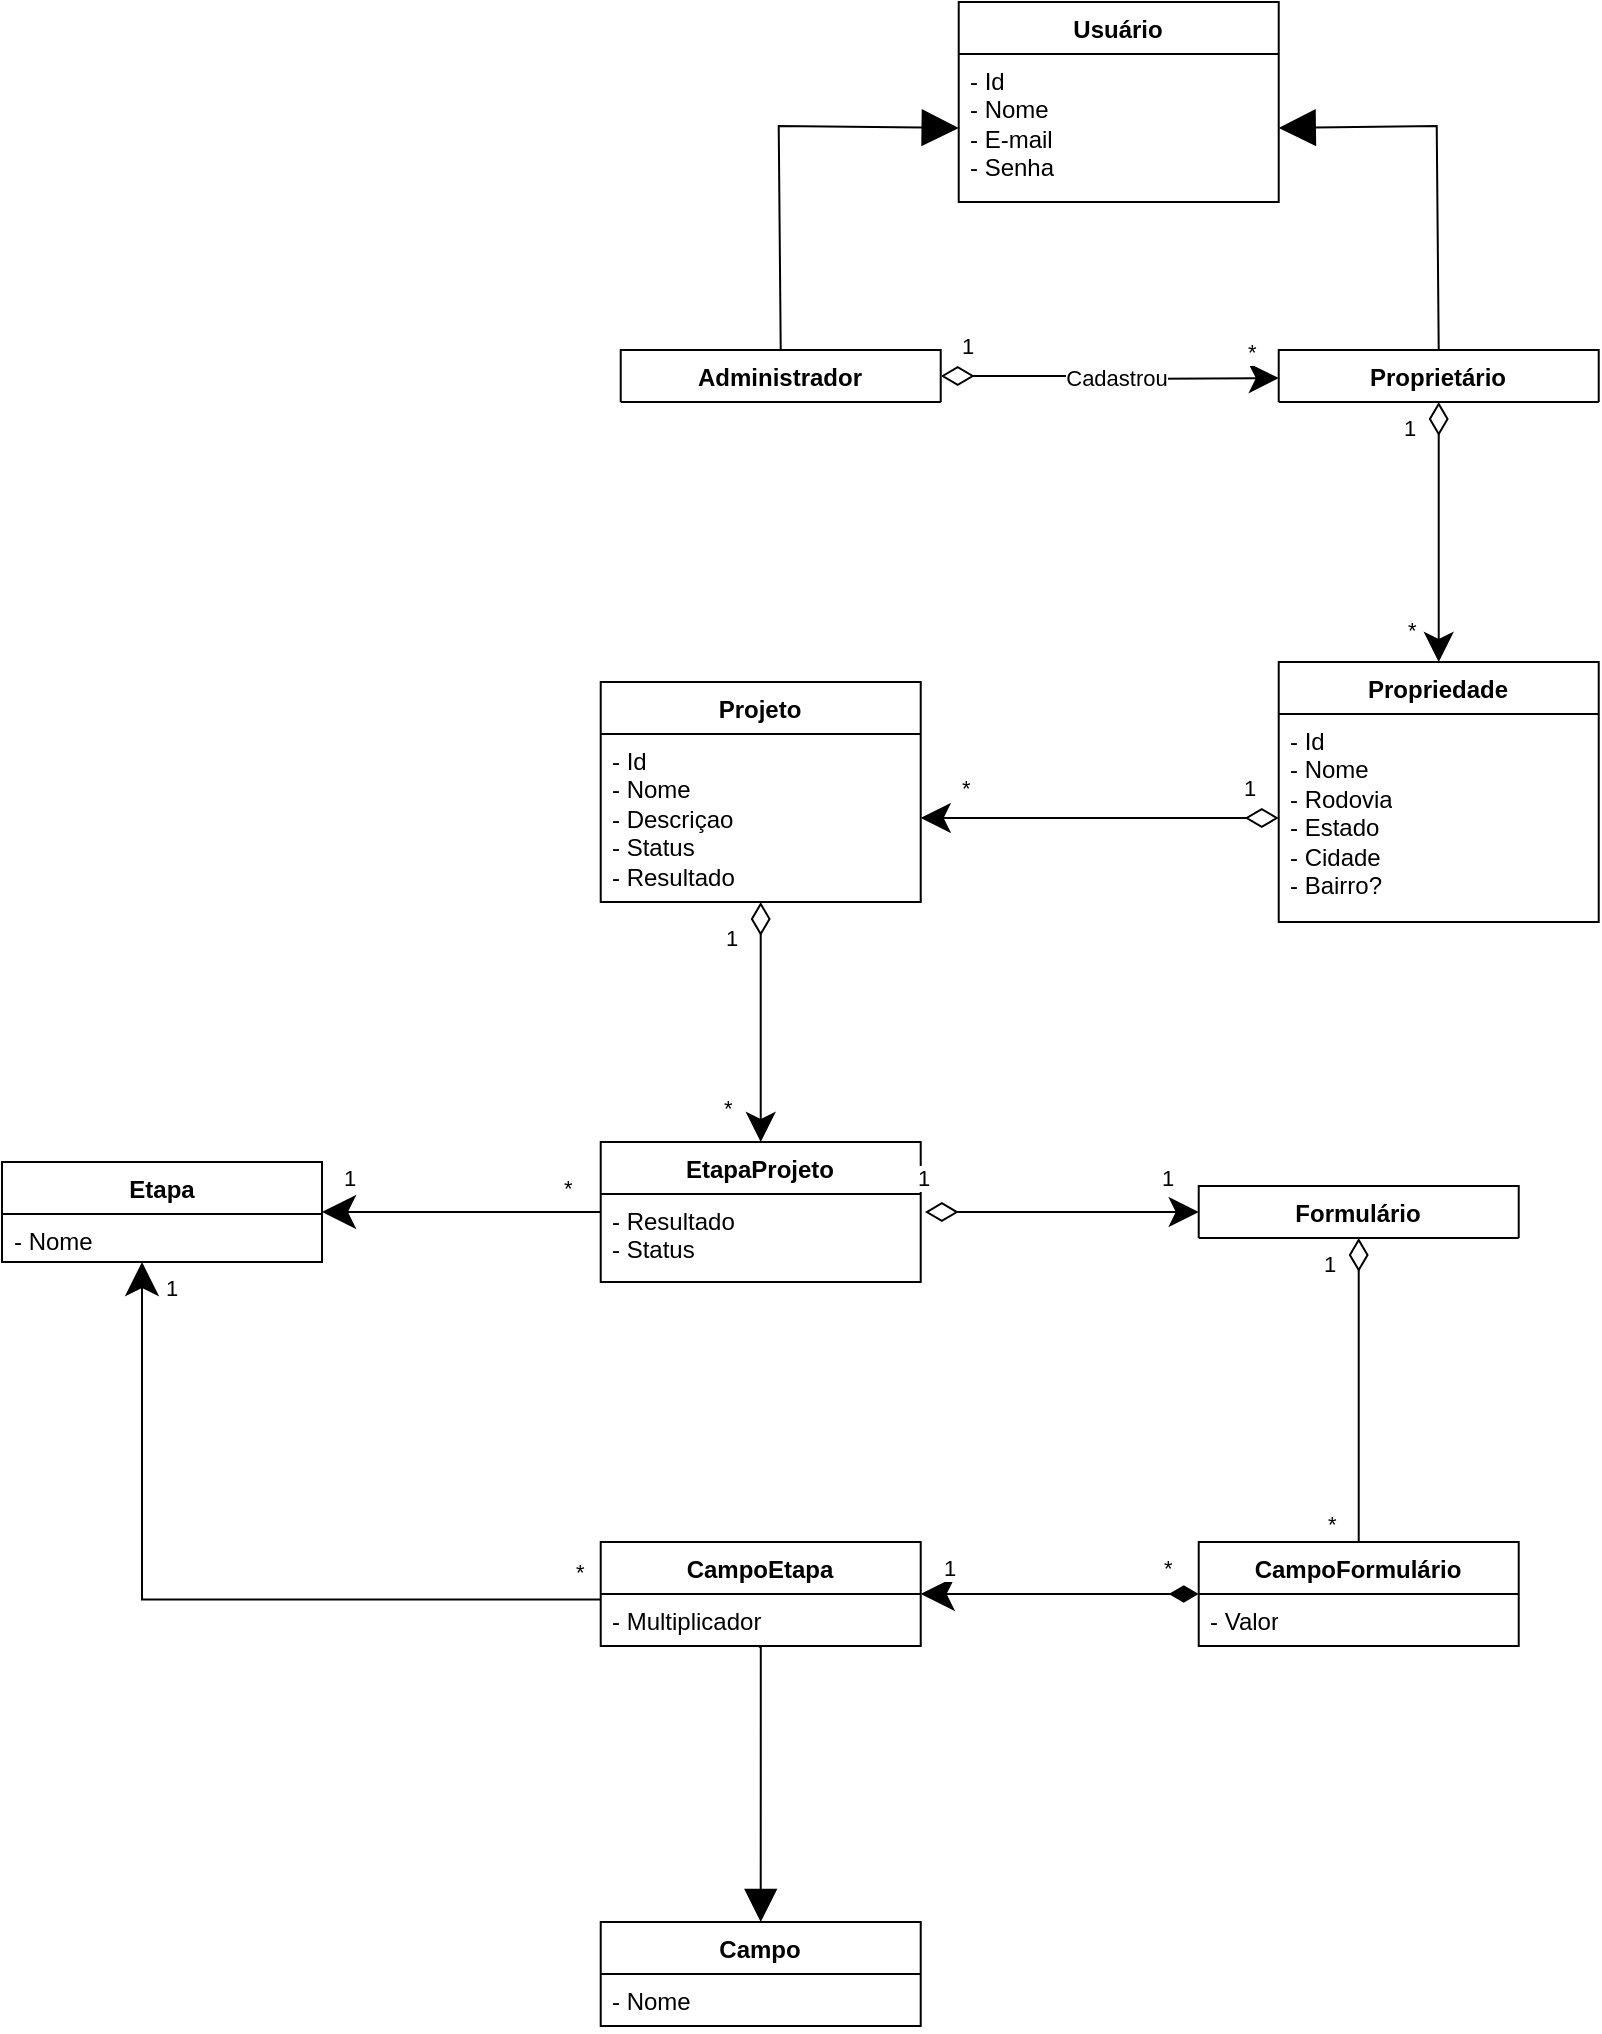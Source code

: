 <mxfile version="22.1.4" type="device">
  <diagram name="Página-1" id="hyFOOFvA3L4vlTbARbdD">
    <mxGraphModel dx="1032" dy="584" grid="1" gridSize="10" guides="1" tooltips="1" connect="1" arrows="1" fold="1" page="1" pageScale="1" pageWidth="827" pageHeight="1169" math="0" shadow="0">
      <root>
        <mxCell id="0" />
        <mxCell id="1" parent="0" />
        <mxCell id="aVkqmfyQWUKvA065QXOJ-1" value="Usuário" style="swimlane;fontStyle=1;align=center;verticalAlign=top;childLayout=stackLayout;horizontal=1;startSize=26;horizontalStack=0;resizeParent=1;resizeParentMax=0;resizeLast=0;collapsible=1;marginBottom=0;whiteSpace=wrap;html=1;" parent="1" vertex="1">
          <mxGeometry x="492.36" y="40" width="160" height="100" as="geometry">
            <mxRectangle x="270" y="190" width="100" height="30" as="alternateBounds" />
          </mxGeometry>
        </mxCell>
        <mxCell id="aVkqmfyQWUKvA065QXOJ-2" value="- Id&lt;br&gt;- Nome&lt;br&gt;- E-mail&lt;br&gt;- Senha" style="text;strokeColor=none;fillColor=none;align=left;verticalAlign=top;spacingLeft=4;spacingRight=4;overflow=hidden;rotatable=0;points=[[0,0.5],[1,0.5]];portConstraint=eastwest;whiteSpace=wrap;html=1;" parent="aVkqmfyQWUKvA065QXOJ-1" vertex="1">
          <mxGeometry y="26" width="160" height="74" as="geometry" />
        </mxCell>
        <mxCell id="k0bJGaQDSedaESL4fua4-7" value="" style="endArrow=block;endSize=16;endFill=1;html=1;rounded=0;entryX=1;entryY=0.5;entryDx=0;entryDy=0;exitX=0.5;exitY=0;exitDx=0;exitDy=0;" parent="1" source="k0bJGaQDSedaESL4fua4-38" target="aVkqmfyQWUKvA065QXOJ-2" edge="1">
          <mxGeometry width="160" relative="1" as="geometry">
            <mxPoint x="732.36" y="210" as="sourcePoint" />
            <mxPoint x="712.36" y="420" as="targetPoint" />
            <Array as="points">
              <mxPoint x="731.36" y="102" />
            </Array>
          </mxGeometry>
        </mxCell>
        <mxCell id="k0bJGaQDSedaESL4fua4-8" value="" style="endArrow=block;endSize=16;endFill=1;html=1;rounded=0;entryX=0;entryY=0.5;entryDx=0;entryDy=0;exitX=0.5;exitY=0;exitDx=0;exitDy=0;" parent="1" source="k0bJGaQDSedaESL4fua4-83" target="aVkqmfyQWUKvA065QXOJ-2" edge="1">
          <mxGeometry width="160" relative="1" as="geometry">
            <mxPoint x="402.36" y="210" as="sourcePoint" />
            <mxPoint x="312.36" y="93" as="targetPoint" />
            <Array as="points">
              <mxPoint x="402.36" y="102" />
            </Array>
          </mxGeometry>
        </mxCell>
        <mxCell id="k0bJGaQDSedaESL4fua4-9" value="Propriedade" style="swimlane;fontStyle=1;align=center;verticalAlign=top;childLayout=stackLayout;horizontal=1;startSize=26;horizontalStack=0;resizeParent=1;resizeParentMax=0;resizeLast=0;collapsible=1;marginBottom=0;whiteSpace=wrap;html=1;" parent="1" vertex="1">
          <mxGeometry x="652.36" y="370" width="160" height="130" as="geometry" />
        </mxCell>
        <mxCell id="k0bJGaQDSedaESL4fua4-10" value="- Id&lt;br&gt;- Nome&lt;br&gt;- Rodovia&lt;br&gt;- Estado&lt;br&gt;- Cidade&lt;br&gt;- Bairro?" style="text;strokeColor=none;fillColor=none;align=left;verticalAlign=top;spacingLeft=4;spacingRight=4;overflow=hidden;rotatable=0;points=[[0,0.5],[1,0.5]];portConstraint=eastwest;whiteSpace=wrap;html=1;" parent="k0bJGaQDSedaESL4fua4-9" vertex="1">
          <mxGeometry y="26" width="160" height="104" as="geometry" />
        </mxCell>
        <mxCell id="k0bJGaQDSedaESL4fua4-22" value="Cadastrou" style="endArrow=classic;html=1;endSize=12;startArrow=diamondThin;startSize=14;startFill=0;edgeStyle=orthogonalEdgeStyle;rounded=0;exitX=1;exitY=0.5;exitDx=0;exitDy=0;entryX=0;entryY=0.5;entryDx=0;entryDy=0;endFill=1;" parent="1" source="k0bJGaQDSedaESL4fua4-83" edge="1">
          <mxGeometry x="0.042" relative="1" as="geometry">
            <mxPoint x="508.36" y="228" as="sourcePoint" />
            <mxPoint x="652.36" y="228" as="targetPoint" />
            <Array as="points" />
            <mxPoint as="offset" />
          </mxGeometry>
        </mxCell>
        <mxCell id="k0bJGaQDSedaESL4fua4-23" value="1" style="edgeLabel;resizable=0;html=1;align=left;verticalAlign=top;" parent="k0bJGaQDSedaESL4fua4-22" connectable="0" vertex="1">
          <mxGeometry x="-1" relative="1" as="geometry">
            <mxPoint x="9" y="-28" as="offset" />
          </mxGeometry>
        </mxCell>
        <mxCell id="k0bJGaQDSedaESL4fua4-26" value="*" style="edgeLabel;resizable=0;html=1;align=left;verticalAlign=top;" parent="1" connectable="0" vertex="1">
          <mxGeometry x="633.36" y="200" as="geometry">
            <mxPoint x="2" y="2" as="offset" />
          </mxGeometry>
        </mxCell>
        <mxCell id="k0bJGaQDSedaESL4fua4-38" value="Proprietário" style="swimlane;fontStyle=1;align=center;verticalAlign=top;childLayout=stackLayout;horizontal=1;startSize=26;horizontalStack=0;resizeParent=1;resizeParentMax=0;resizeLast=0;collapsible=1;marginBottom=0;whiteSpace=wrap;html=1;" parent="1" vertex="1">
          <mxGeometry x="652.36" y="214" width="160" height="26" as="geometry">
            <mxRectangle x="489" y="160" width="100" height="30" as="alternateBounds" />
          </mxGeometry>
        </mxCell>
        <mxCell id="k0bJGaQDSedaESL4fua4-43" value="Projeto" style="swimlane;fontStyle=1;align=center;verticalAlign=top;childLayout=stackLayout;horizontal=1;startSize=26;horizontalStack=0;resizeParent=1;resizeParentMax=0;resizeLast=0;collapsible=1;marginBottom=0;whiteSpace=wrap;html=1;" parent="1" vertex="1">
          <mxGeometry x="313.36" y="380" width="160" height="110" as="geometry" />
        </mxCell>
        <mxCell id="k0bJGaQDSedaESL4fua4-44" value="- Id&lt;br&gt;- Nome&lt;br&gt;- Descriçao&lt;br&gt;- Status&lt;br&gt;- Resultado" style="text;strokeColor=none;fillColor=none;align=left;verticalAlign=top;spacingLeft=4;spacingRight=4;overflow=hidden;rotatable=0;points=[[0,0.5],[1,0.5]];portConstraint=eastwest;whiteSpace=wrap;html=1;" parent="k0bJGaQDSedaESL4fua4-43" vertex="1">
          <mxGeometry y="26" width="160" height="84" as="geometry" />
        </mxCell>
        <mxCell id="k0bJGaQDSedaESL4fua4-51" value="Formulário" style="swimlane;fontStyle=1;align=center;verticalAlign=top;childLayout=stackLayout;horizontal=1;startSize=26;horizontalStack=0;resizeParent=1;resizeParentMax=0;resizeLast=0;collapsible=1;marginBottom=0;whiteSpace=wrap;html=1;" parent="1" vertex="1">
          <mxGeometry x="612.36" y="632" width="160" height="26" as="geometry" />
        </mxCell>
        <mxCell id="k0bJGaQDSedaESL4fua4-55" value="CampoFormulário" style="swimlane;fontStyle=1;align=center;verticalAlign=top;childLayout=stackLayout;horizontal=1;startSize=26;horizontalStack=0;resizeParent=1;resizeParentMax=0;resizeLast=0;collapsible=1;marginBottom=0;whiteSpace=wrap;html=1;" parent="1" vertex="1">
          <mxGeometry x="612.36" y="810" width="160" height="52" as="geometry" />
        </mxCell>
        <mxCell id="k0bJGaQDSedaESL4fua4-56" value="- Valor" style="text;strokeColor=none;fillColor=none;align=left;verticalAlign=top;spacingLeft=4;spacingRight=4;overflow=hidden;rotatable=0;points=[[0,0.5],[1,0.5]];portConstraint=eastwest;whiteSpace=wrap;html=1;" parent="k0bJGaQDSedaESL4fua4-55" vertex="1">
          <mxGeometry y="26" width="160" height="26" as="geometry" />
        </mxCell>
        <mxCell id="k0bJGaQDSedaESL4fua4-59" value="EtapaProjeto" style="swimlane;fontStyle=1;align=center;verticalAlign=top;childLayout=stackLayout;horizontal=1;startSize=26;horizontalStack=0;resizeParent=1;resizeParentMax=0;resizeLast=0;collapsible=1;marginBottom=0;whiteSpace=wrap;html=1;" parent="1" vertex="1">
          <mxGeometry x="313.36" y="610" width="160" height="70" as="geometry" />
        </mxCell>
        <mxCell id="k0bJGaQDSedaESL4fua4-60" value="- Resultado&lt;br&gt;- Status" style="text;strokeColor=none;fillColor=none;align=left;verticalAlign=top;spacingLeft=4;spacingRight=4;overflow=hidden;rotatable=0;points=[[0,0.5],[1,0.5]];portConstraint=eastwest;whiteSpace=wrap;html=1;" parent="k0bJGaQDSedaESL4fua4-59" vertex="1">
          <mxGeometry y="26" width="160" height="44" as="geometry" />
        </mxCell>
        <mxCell id="k0bJGaQDSedaESL4fua4-63" value="Campo" style="swimlane;fontStyle=1;align=center;verticalAlign=top;childLayout=stackLayout;horizontal=1;startSize=26;horizontalStack=0;resizeParent=1;resizeParentMax=0;resizeLast=0;collapsible=1;marginBottom=0;whiteSpace=wrap;html=1;" parent="1" vertex="1">
          <mxGeometry x="313.36" y="1000" width="160" height="52" as="geometry" />
        </mxCell>
        <mxCell id="k0bJGaQDSedaESL4fua4-64" value="- Nome" style="text;strokeColor=none;fillColor=none;align=left;verticalAlign=top;spacingLeft=4;spacingRight=4;overflow=hidden;rotatable=0;points=[[0,0.5],[1,0.5]];portConstraint=eastwest;whiteSpace=wrap;html=1;" parent="k0bJGaQDSedaESL4fua4-63" vertex="1">
          <mxGeometry y="26" width="160" height="26" as="geometry" />
        </mxCell>
        <mxCell id="k0bJGaQDSedaESL4fua4-67" value="CampoEtapa" style="swimlane;fontStyle=1;align=center;verticalAlign=top;childLayout=stackLayout;horizontal=1;startSize=26;horizontalStack=0;resizeParent=1;resizeParentMax=0;resizeLast=0;collapsible=1;marginBottom=0;whiteSpace=wrap;html=1;" parent="1" vertex="1">
          <mxGeometry x="313.36" y="810" width="160" height="52" as="geometry" />
        </mxCell>
        <mxCell id="k0bJGaQDSedaESL4fua4-68" value="- Multiplicador" style="text;strokeColor=none;fillColor=none;align=left;verticalAlign=top;spacingLeft=4;spacingRight=4;overflow=hidden;rotatable=0;points=[[0,0.5],[1,0.5]];portConstraint=eastwest;whiteSpace=wrap;html=1;" parent="k0bJGaQDSedaESL4fua4-67" vertex="1">
          <mxGeometry y="26" width="160" height="26" as="geometry" />
        </mxCell>
        <mxCell id="k0bJGaQDSedaESL4fua4-77" value="" style="endArrow=classic;html=1;endSize=12;startArrow=diamondThin;startSize=14;startFill=0;edgeStyle=orthogonalEdgeStyle;rounded=0;entryX=0.5;entryY=0;entryDx=0;entryDy=0;exitX=0.5;exitY=1;exitDx=0;exitDy=0;endFill=1;" parent="1" source="k0bJGaQDSedaESL4fua4-38" target="k0bJGaQDSedaESL4fua4-9" edge="1">
          <mxGeometry x="0.042" relative="1" as="geometry">
            <mxPoint x="732.04" y="270.132" as="sourcePoint" />
            <mxPoint x="827.36" y="320" as="targetPoint" />
            <Array as="points" />
            <mxPoint as="offset" />
          </mxGeometry>
        </mxCell>
        <mxCell id="k0bJGaQDSedaESL4fua4-78" value="1" style="edgeLabel;resizable=0;html=1;align=left;verticalAlign=top;" parent="k0bJGaQDSedaESL4fua4-77" connectable="0" vertex="1">
          <mxGeometry x="-1" relative="1" as="geometry">
            <mxPoint x="-19" as="offset" />
          </mxGeometry>
        </mxCell>
        <mxCell id="k0bJGaQDSedaESL4fua4-79" value="*" style="edgeLabel;resizable=0;html=1;align=left;verticalAlign=top;" parent="1" connectable="0" vertex="1">
          <mxGeometry x="723.04" y="280.132" as="geometry">
            <mxPoint x="-8" y="61" as="offset" />
          </mxGeometry>
        </mxCell>
        <mxCell id="k0bJGaQDSedaESL4fua4-80" value="Etapa" style="swimlane;fontStyle=1;align=center;verticalAlign=top;childLayout=stackLayout;horizontal=1;startSize=26;horizontalStack=0;resizeParent=1;resizeParentMax=0;resizeLast=0;collapsible=1;marginBottom=0;whiteSpace=wrap;html=1;" parent="1" vertex="1">
          <mxGeometry x="14" y="620" width="160" height="50" as="geometry" />
        </mxCell>
        <mxCell id="k0bJGaQDSedaESL4fua4-81" value="- Nome" style="text;strokeColor=none;fillColor=none;align=left;verticalAlign=top;spacingLeft=4;spacingRight=4;overflow=hidden;rotatable=0;points=[[0,0.5],[1,0.5]];portConstraint=eastwest;whiteSpace=wrap;html=1;" parent="k0bJGaQDSedaESL4fua4-80" vertex="1">
          <mxGeometry y="26" width="160" height="24" as="geometry" />
        </mxCell>
        <mxCell id="k0bJGaQDSedaESL4fua4-83" value="Administrador" style="swimlane;fontStyle=1;align=center;verticalAlign=top;childLayout=stackLayout;horizontal=1;startSize=26;horizontalStack=0;resizeParent=1;resizeParentMax=0;resizeLast=0;collapsible=1;marginBottom=0;whiteSpace=wrap;html=1;" parent="1" vertex="1">
          <mxGeometry x="323.36" y="214" width="160" height="26" as="geometry">
            <mxRectangle x="489" y="160" width="100" height="30" as="alternateBounds" />
          </mxGeometry>
        </mxCell>
        <mxCell id="k0bJGaQDSedaESL4fua4-86" value="" style="endArrow=classic;html=1;endSize=12;startArrow=diamondThin;startSize=14;startFill=0;edgeStyle=orthogonalEdgeStyle;rounded=0;exitX=0;exitY=0.5;exitDx=0;exitDy=0;entryX=1;entryY=0.5;entryDx=0;entryDy=0;endFill=1;" parent="1" source="k0bJGaQDSedaESL4fua4-10" target="k0bJGaQDSedaESL4fua4-44" edge="1">
          <mxGeometry relative="1" as="geometry">
            <mxPoint x="463.36" y="530" as="sourcePoint" />
            <mxPoint x="583.36" y="630" as="targetPoint" />
          </mxGeometry>
        </mxCell>
        <mxCell id="k0bJGaQDSedaESL4fua4-87" value="1" style="edgeLabel;resizable=0;html=1;align=left;verticalAlign=top;" parent="k0bJGaQDSedaESL4fua4-86" connectable="0" vertex="1">
          <mxGeometry x="-1" relative="1" as="geometry">
            <mxPoint x="-19" y="-28" as="offset" />
          </mxGeometry>
        </mxCell>
        <mxCell id="k0bJGaQDSedaESL4fua4-89" value="*" style="edgeLabel;resizable=0;html=1;align=left;verticalAlign=top;" parent="1" connectable="0" vertex="1">
          <mxGeometry x="492.36" y="420" as="geometry" />
        </mxCell>
        <mxCell id="k0bJGaQDSedaESL4fua4-92" value="" style="endArrow=classic;html=1;endSize=12;startArrow=diamondThin;startSize=14;startFill=0;edgeStyle=orthogonalEdgeStyle;rounded=0;exitX=1.013;exitY=0.205;exitDx=0;exitDy=0;entryX=0;entryY=0.5;entryDx=0;entryDy=0;exitPerimeter=0;endFill=1;" parent="1" source="k0bJGaQDSedaESL4fua4-60" target="k0bJGaQDSedaESL4fua4-51" edge="1">
          <mxGeometry relative="1" as="geometry">
            <mxPoint x="577.36" y="720" as="sourcePoint" />
            <mxPoint x="398.36" y="720" as="targetPoint" />
          </mxGeometry>
        </mxCell>
        <mxCell id="k0bJGaQDSedaESL4fua4-95" value="" style="endArrow=none;html=1;endSize=12;startArrow=diamondThin;startSize=14;startFill=0;edgeStyle=orthogonalEdgeStyle;rounded=0;exitX=0.5;exitY=1;exitDx=0;exitDy=0;entryX=0.5;entryY=0;entryDx=0;entryDy=0;endFill=0;" parent="1" source="k0bJGaQDSedaESL4fua4-51" target="k0bJGaQDSedaESL4fua4-55" edge="1">
          <mxGeometry relative="1" as="geometry">
            <mxPoint x="563.36" y="740" as="sourcePoint" />
            <mxPoint x="734.36" y="740" as="targetPoint" />
          </mxGeometry>
        </mxCell>
        <mxCell id="k0bJGaQDSedaESL4fua4-96" value="1" style="edgeLabel;resizable=0;html=1;align=left;verticalAlign=top;" parent="k0bJGaQDSedaESL4fua4-95" connectable="0" vertex="1">
          <mxGeometry x="-1" relative="1" as="geometry">
            <mxPoint x="-19" as="offset" />
          </mxGeometry>
        </mxCell>
        <mxCell id="k0bJGaQDSedaESL4fua4-98" value="" style="endArrow=diamondThin;html=1;endSize=12;startArrow=classic;startSize=14;startFill=1;edgeStyle=orthogonalEdgeStyle;rounded=0;exitX=1;exitY=0.5;exitDx=0;exitDy=0;entryX=0;entryY=0.5;entryDx=0;entryDy=0;endFill=1;" parent="1" source="k0bJGaQDSedaESL4fua4-67" target="k0bJGaQDSedaESL4fua4-55" edge="1">
          <mxGeometry relative="1" as="geometry">
            <mxPoint x="563.36" y="790" as="sourcePoint" />
            <mxPoint x="623.36" y="820" as="targetPoint" />
          </mxGeometry>
        </mxCell>
        <mxCell id="k0bJGaQDSedaESL4fua4-101" value="" style="endArrow=none;html=1;endSize=12;startArrow=classic;startSize=14;startFill=1;edgeStyle=orthogonalEdgeStyle;rounded=0;endFill=0;" parent="1" source="k0bJGaQDSedaESL4fua4-80" target="k0bJGaQDSedaESL4fua4-59" edge="1">
          <mxGeometry relative="1" as="geometry">
            <mxPoint x="150.36" y="650" as="sourcePoint" />
            <mxPoint x="293.36" y="640" as="targetPoint" />
          </mxGeometry>
        </mxCell>
        <mxCell id="k0bJGaQDSedaESL4fua4-107" value="" style="endArrow=classic;html=1;endSize=12;startArrow=diamondThin;startSize=14;startFill=0;edgeStyle=orthogonalEdgeStyle;rounded=0;entryX=0.5;entryY=0;entryDx=0;entryDy=0;endFill=1;" parent="1" source="k0bJGaQDSedaESL4fua4-43" target="k0bJGaQDSedaESL4fua4-59" edge="1">
          <mxGeometry relative="1" as="geometry">
            <mxPoint x="393.36" y="560" as="sourcePoint" />
            <mxPoint x="564.36" y="560" as="targetPoint" />
          </mxGeometry>
        </mxCell>
        <mxCell id="k0bJGaQDSedaESL4fua4-108" value="1" style="edgeLabel;resizable=0;html=1;align=left;verticalAlign=top;" parent="k0bJGaQDSedaESL4fua4-107" connectable="0" vertex="1">
          <mxGeometry x="-1" relative="1" as="geometry">
            <mxPoint x="-19" y="5" as="offset" />
          </mxGeometry>
        </mxCell>
        <mxCell id="k0bJGaQDSedaESL4fua4-110" value="" style="endArrow=none;html=1;endSize=12;startArrow=classic;startSize=14;startFill=1;edgeStyle=orthogonalEdgeStyle;rounded=0;entryX=-0.004;entryY=0.106;entryDx=0;entryDy=0;entryPerimeter=0;endFill=0;" parent="1" edge="1">
          <mxGeometry x="0.001" relative="1" as="geometry">
            <mxPoint x="84.0" y="670" as="sourcePoint" />
            <mxPoint x="313.36" y="838.756" as="targetPoint" />
            <Array as="points">
              <mxPoint x="84.0" y="670" />
              <mxPoint x="84.0" y="839" />
            </Array>
            <mxPoint as="offset" />
          </mxGeometry>
        </mxCell>
        <mxCell id="k0bJGaQDSedaESL4fua4-113" value="" style="endArrow=none;html=1;endSize=12;startArrow=block;startSize=14;startFill=1;edgeStyle=orthogonalEdgeStyle;rounded=0;exitX=0.5;exitY=0;exitDx=0;exitDy=0;entryX=0.494;entryY=1.015;entryDx=0;entryDy=0;entryPerimeter=0;endFill=0;" parent="1" source="k0bJGaQDSedaESL4fua4-63" target="k0bJGaQDSedaESL4fua4-68" edge="1">
          <mxGeometry relative="1" as="geometry">
            <mxPoint x="463.36" y="1000.0" as="sourcePoint" />
            <mxPoint x="393.36" y="870" as="targetPoint" />
            <Array as="points">
              <mxPoint x="393.36" y="862" />
            </Array>
          </mxGeometry>
        </mxCell>
        <mxCell id="-XUR18cBoQ-Rtem3kmZL-1" value="*" style="edgeLabel;resizable=0;html=1;align=left;verticalAlign=top;" connectable="0" vertex="1" parent="1">
          <mxGeometry x="373.36" y="580" as="geometry" />
        </mxCell>
        <mxCell id="-XUR18cBoQ-Rtem3kmZL-6" value="*" style="edgeLabel;resizable=0;html=1;align=left;verticalAlign=top;" connectable="0" vertex="1" parent="1">
          <mxGeometry x="293.36" y="620" as="geometry" />
        </mxCell>
        <mxCell id="-XUR18cBoQ-Rtem3kmZL-7" value="1" style="edgeLabel;resizable=0;html=1;align=left;verticalAlign=top;" connectable="0" vertex="1" parent="1">
          <mxGeometry x="183.36" y="615" as="geometry" />
        </mxCell>
        <mxCell id="-XUR18cBoQ-Rtem3kmZL-8" value="1" style="edgeLabel;resizable=0;html=1;align=left;verticalAlign=top;" connectable="0" vertex="1" parent="1">
          <mxGeometry x="94.0" y="670" as="geometry" />
        </mxCell>
        <mxCell id="-XUR18cBoQ-Rtem3kmZL-9" value="*" style="edgeLabel;resizable=0;html=1;align=left;verticalAlign=top;" connectable="0" vertex="1" parent="1">
          <mxGeometry x="273.36" y="810" as="geometry">
            <mxPoint x="26" y="2" as="offset" />
          </mxGeometry>
        </mxCell>
        <mxCell id="-XUR18cBoQ-Rtem3kmZL-10" value="*" style="edgeLabel;resizable=0;html=1;align=left;verticalAlign=top;" connectable="0" vertex="1" parent="1">
          <mxGeometry x="593.36" y="810" as="geometry" />
        </mxCell>
        <mxCell id="-XUR18cBoQ-Rtem3kmZL-11" value="*" style="edgeLabel;resizable=0;html=1;align=left;verticalAlign=top;" connectable="0" vertex="1" parent="1">
          <mxGeometry x="603.36" y="820" as="geometry">
            <mxPoint x="72" y="-32" as="offset" />
          </mxGeometry>
        </mxCell>
        <mxCell id="-XUR18cBoQ-Rtem3kmZL-12" value="1" style="edgeLabel;resizable=0;html=1;align=left;verticalAlign=top;" connectable="0" vertex="1" parent="1">
          <mxGeometry x="483.36" y="810" as="geometry" />
        </mxCell>
        <mxCell id="-XUR18cBoQ-Rtem3kmZL-15" value="1" style="edgeLabel;resizable=0;html=1;align=left;verticalAlign=top;" connectable="0" vertex="1" parent="1">
          <mxGeometry x="671.36" y="663" as="geometry">
            <mxPoint x="-201" y="-48" as="offset" />
          </mxGeometry>
        </mxCell>
        <mxCell id="-XUR18cBoQ-Rtem3kmZL-16" value="1" style="edgeLabel;resizable=0;html=1;align=left;verticalAlign=top;" connectable="0" vertex="1" parent="1">
          <mxGeometry x="793.36" y="663" as="geometry">
            <mxPoint x="-201" y="-48" as="offset" />
          </mxGeometry>
        </mxCell>
      </root>
    </mxGraphModel>
  </diagram>
</mxfile>
